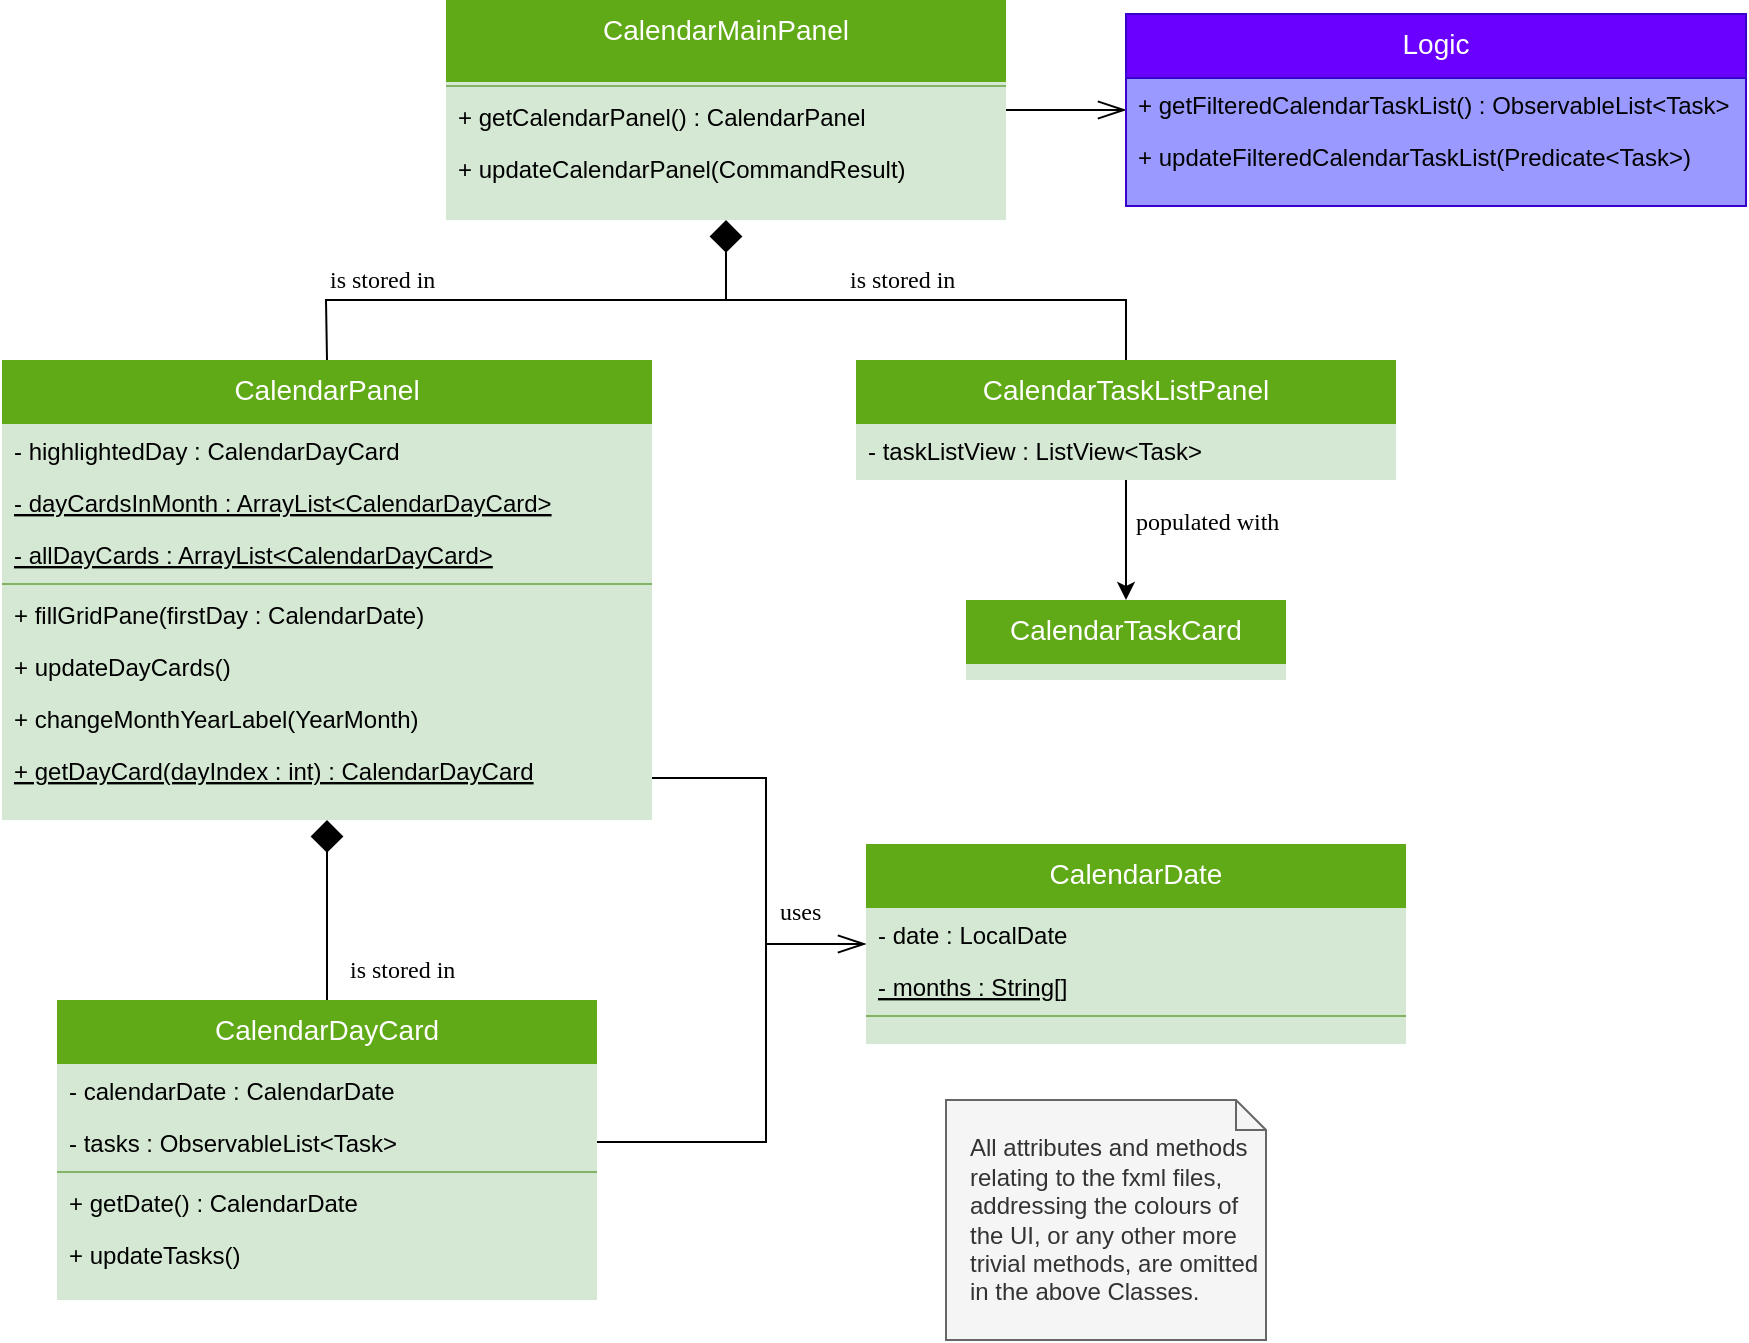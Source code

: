 <mxfile version="12.9.9" type="device"><diagram id="C5RBs43oDa-KdzZeNtuy" name="Page-1"><mxGraphModel dx="1184" dy="748" grid="1" gridSize="10" guides="1" tooltips="1" connect="1" arrows="1" fold="1" page="1" pageScale="1" pageWidth="827" pageHeight="1169" math="0" shadow="0"><root><mxCell id="WIyWlLk6GJQsqaUBKTNV-0"/><mxCell id="WIyWlLk6GJQsqaUBKTNV-1" parent="WIyWlLk6GJQsqaUBKTNV-0"/><mxCell id="X7Y5v6uyfDLDOSgQq14c-76" style="edgeStyle=orthogonalEdgeStyle;rounded=0;orthogonalLoop=1;jettySize=auto;html=1;exitX=1;exitY=0.5;exitDx=0;exitDy=0;entryX=0;entryY=0.5;entryDx=0;entryDy=0;startArrow=none;startFill=0;endArrow=openThin;endFill=0;endSize=12;strokeColor=#000000;strokeWidth=1;fontSize=12;" parent="WIyWlLk6GJQsqaUBKTNV-1" source="X7Y5v6uyfDLDOSgQq14c-15" target="X7Y5v6uyfDLDOSgQq14c-74" edge="1"><mxGeometry relative="1" as="geometry"><Array as="points"><mxPoint x="640" y="155"/></Array></mxGeometry></mxCell><mxCell id="X7Y5v6uyfDLDOSgQq14c-15" value="CalendarMainPanel" style="swimlane;fontStyle=0;align=center;verticalAlign=top;childLayout=stackLayout;horizontal=1;startSize=41;horizontalStack=0;resizeParent=1;resizeLast=0;collapsible=1;marginBottom=0;rounded=0;shadow=0;strokeWidth=1;fillColor=#60a917;strokeColor=none;fontColor=#ffffff;swimlaneFillColor=#D5E8D4;fontSize=14;" parent="WIyWlLk6GJQsqaUBKTNV-1" vertex="1"><mxGeometry x="300" y="100" width="280" height="110" as="geometry"><mxRectangle x="130" y="380" width="160" height="26" as="alternateBounds"/></mxGeometry></mxCell><mxCell id="X7Y5v6uyfDLDOSgQq14c-20" value="" style="line;html=1;strokeWidth=1;align=left;verticalAlign=middle;spacingTop=-1;spacingLeft=3;spacingRight=3;rotatable=0;labelPosition=right;points=[];portConstraint=eastwest;fillColor=#d5e8d4;strokeColor=#82b366;shadow=0;gradientColor=none;" parent="X7Y5v6uyfDLDOSgQq14c-15" vertex="1"><mxGeometry y="41" width="280" height="4" as="geometry"/></mxCell><mxCell id="X7Y5v6uyfDLDOSgQq14c-42" value="+ getCalendarPanel() : CalendarPanel" style="text;strokeColor=none;fillColor=none;align=left;verticalAlign=top;spacingLeft=4;spacingRight=4;overflow=hidden;rotatable=0;points=[[0,0.5],[1,0.5]];portConstraint=eastwest;fontSize=12;" parent="X7Y5v6uyfDLDOSgQq14c-15" vertex="1"><mxGeometry y="45" width="280" height="26" as="geometry"/></mxCell><mxCell id="X7Y5v6uyfDLDOSgQq14c-43" value="+ updateCalendarPanel(CommandResult)" style="text;strokeColor=none;fillColor=none;align=left;verticalAlign=top;spacingLeft=4;spacingRight=4;overflow=hidden;rotatable=0;points=[[0,0.5],[1,0.5]];portConstraint=eastwest;fontSize=12;" parent="X7Y5v6uyfDLDOSgQq14c-15" vertex="1"><mxGeometry y="71" width="280" height="26" as="geometry"/></mxCell><mxCell id="OrdrLDbsiygVmOlIKMc1-78" value="&lt;div&gt;All attributes and methods relating to the fxml files, addressing the colours of the UI, or any other more trivial methods, are omitted in the above Classes.&lt;/div&gt;" style="shape=note;size=15;align=left;spacingLeft=10;html=1;whiteSpace=wrap;fillColor=#f5f5f5;strokeColor=#666666;fontColor=#333333;" parent="WIyWlLk6GJQsqaUBKTNV-1" vertex="1"><mxGeometry x="550" y="650" width="160" height="120" as="geometry"/></mxCell><mxCell id="lMQ-eq7lrg-k9CZ6m_1R-22" style="edgeStyle=orthogonalEdgeStyle;rounded=0;orthogonalLoop=1;jettySize=auto;html=1;exitX=0.5;exitY=1;exitDx=0;exitDy=0;entryX=0.5;entryY=0;entryDx=0;entryDy=0;" edge="1" parent="WIyWlLk6GJQsqaUBKTNV-1" source="X7Y5v6uyfDLDOSgQq14c-21" target="lMQ-eq7lrg-k9CZ6m_1R-13"><mxGeometry relative="1" as="geometry"/></mxCell><mxCell id="X7Y5v6uyfDLDOSgQq14c-21" value="CalendarTaskListPanel" style="swimlane;fontStyle=0;align=center;verticalAlign=top;childLayout=stackLayout;horizontal=1;startSize=32;horizontalStack=0;resizeParent=1;resizeLast=0;collapsible=1;marginBottom=0;rounded=0;shadow=0;strokeWidth=1;fillColor=#60a917;strokeColor=none;fontColor=#ffffff;swimlaneFillColor=#D5E8D4;fontSize=14;" parent="WIyWlLk6GJQsqaUBKTNV-1" vertex="1"><mxGeometry x="505" y="280" width="270" height="60" as="geometry"><mxRectangle x="505" y="280" width="160" height="26" as="alternateBounds"/></mxGeometry></mxCell><mxCell id="X7Y5v6uyfDLDOSgQq14c-22" value="- taskListView : ListView&lt;Task&gt;" style="text;align=left;verticalAlign=top;spacingLeft=4;spacingRight=4;overflow=hidden;rotatable=0;points=[[0,0.5],[1,0.5]];portConstraint=eastwest;rounded=0;shadow=0;html=0;fillColor=#d5e8d4;strokeColor=none;" parent="X7Y5v6uyfDLDOSgQq14c-21" vertex="1"><mxGeometry y="32" width="270" height="26" as="geometry"/></mxCell><mxCell id="X7Y5v6uyfDLDOSgQq14c-39" value="" style="endArrow=none;html=1;endSize=12;startArrow=diamond;startSize=14;startFill=1;edgeStyle=orthogonalEdgeStyle;align=left;verticalAlign=bottom;fontSize=14;rounded=0;entryX=0.5;entryY=0;entryDx=0;entryDy=0;endFill=0;" parent="WIyWlLk6GJQsqaUBKTNV-1" target="X7Y5v6uyfDLDOSgQq14c-21" edge="1"><mxGeometry x="-0.924" relative="1" as="geometry"><mxPoint x="440" y="210" as="sourcePoint"/><mxPoint x="580" y="230" as="targetPoint"/><Array as="points"><mxPoint x="440" y="250"/><mxPoint x="640" y="250"/></Array><mxPoint as="offset"/></mxGeometry></mxCell><mxCell id="X7Y5v6uyfDLDOSgQq14c-40" value="" style="endArrow=none;html=1;strokeWidth=1;fontSize=14;endFill=0;endSize=12;entryX=0.5;entryY=0;entryDx=0;entryDy=0;rounded=0;" parent="WIyWlLk6GJQsqaUBKTNV-1" target="X7Y5v6uyfDLDOSgQq14c-27" edge="1"><mxGeometry width="50" height="50" relative="1" as="geometry"><mxPoint x="440" y="250" as="sourcePoint"/><mxPoint x="241" y="275" as="targetPoint"/><Array as="points"><mxPoint x="240" y="250"/></Array></mxGeometry></mxCell><mxCell id="X7Y5v6uyfDLDOSgQq14c-41" value="" style="endArrow=none;html=1;endSize=12;startArrow=diamond;startSize=14;startFill=1;edgeStyle=orthogonalEdgeStyle;align=left;verticalAlign=bottom;fontSize=14;rounded=0;entryX=0.5;entryY=0;entryDx=0;entryDy=0;endFill=0;exitX=0.5;exitY=1;exitDx=0;exitDy=0;" parent="WIyWlLk6GJQsqaUBKTNV-1" source="X7Y5v6uyfDLDOSgQq14c-27" target="zkfFHV4jXpPFQw0GAbJ--6" edge="1"><mxGeometry x="-0.924" relative="1" as="geometry"><mxPoint x="241" y="680" as="sourcePoint"/><mxPoint x="435" y="520" as="targetPoint"/><Array as="points"><mxPoint x="241" y="640"/><mxPoint x="241" y="640"/></Array><mxPoint as="offset"/></mxGeometry></mxCell><mxCell id="X7Y5v6uyfDLDOSgQq14c-27" value="CalendarPanel" style="swimlane;fontStyle=0;align=center;verticalAlign=top;childLayout=stackLayout;horizontal=1;startSize=32;horizontalStack=0;resizeParent=1;resizeLast=0;collapsible=1;marginBottom=0;rounded=0;shadow=0;strokeWidth=1;fillColor=#60a917;strokeColor=none;fontColor=#ffffff;swimlaneFillColor=#D5E8D4;fontSize=14;" parent="WIyWlLk6GJQsqaUBKTNV-1" vertex="1"><mxGeometry x="78" y="280" width="325" height="230" as="geometry"><mxRectangle x="130" y="380" width="160" height="26" as="alternateBounds"/></mxGeometry></mxCell><mxCell id="X7Y5v6uyfDLDOSgQq14c-28" value="- highlightedDay : CalendarDayCard" style="text;align=left;verticalAlign=top;spacingLeft=4;spacingRight=4;overflow=hidden;rotatable=0;points=[[0,0.5],[1,0.5]];portConstraint=eastwest;rounded=0;shadow=0;html=0;fillColor=#d5e8d4;strokeColor=none;" parent="X7Y5v6uyfDLDOSgQq14c-27" vertex="1"><mxGeometry y="32" width="325" height="26" as="geometry"/></mxCell><mxCell id="X7Y5v6uyfDLDOSgQq14c-52" value="- dayCardsInMonth : ArrayList&lt;CalendarDayCard&gt;" style="text;strokeColor=none;fillColor=none;align=left;verticalAlign=top;spacingLeft=4;spacingRight=4;overflow=hidden;rotatable=0;points=[[0,0.5],[1,0.5]];portConstraint=eastwest;fontSize=12;fontStyle=4" parent="X7Y5v6uyfDLDOSgQq14c-27" vertex="1"><mxGeometry y="58" width="325" height="26" as="geometry"/></mxCell><mxCell id="X7Y5v6uyfDLDOSgQq14c-53" value="- allDayCards : ArrayList&lt;CalendarDayCard&gt;" style="text;strokeColor=none;fillColor=none;align=left;verticalAlign=top;spacingLeft=4;spacingRight=4;overflow=hidden;rotatable=0;points=[[0,0.5],[1,0.5]];portConstraint=eastwest;fontSize=12;fontStyle=4" parent="X7Y5v6uyfDLDOSgQq14c-27" vertex="1"><mxGeometry y="84" width="325" height="26" as="geometry"/></mxCell><mxCell id="X7Y5v6uyfDLDOSgQq14c-32" value="" style="line;html=1;strokeWidth=1;align=left;verticalAlign=middle;spacingTop=-1;spacingLeft=3;spacingRight=3;rotatable=0;labelPosition=right;points=[];portConstraint=eastwest;fillColor=#d5e8d4;strokeColor=#82b366;shadow=0;gradientColor=none;" parent="X7Y5v6uyfDLDOSgQq14c-27" vertex="1"><mxGeometry y="110" width="325" height="4" as="geometry"/></mxCell><mxCell id="X7Y5v6uyfDLDOSgQq14c-44" value="+ fillGridPane(firstDay : CalendarDate)" style="text;strokeColor=none;fillColor=none;align=left;verticalAlign=top;spacingLeft=4;spacingRight=4;overflow=hidden;rotatable=0;points=[[0,0.5],[1,0.5]];portConstraint=eastwest;fontSize=12;" parent="X7Y5v6uyfDLDOSgQq14c-27" vertex="1"><mxGeometry y="114" width="325" height="26" as="geometry"/></mxCell><mxCell id="X7Y5v6uyfDLDOSgQq14c-45" value="+ updateDayCards()" style="text;strokeColor=none;fillColor=none;align=left;verticalAlign=top;spacingLeft=4;spacingRight=4;overflow=hidden;rotatable=0;points=[[0,0.5],[1,0.5]];portConstraint=eastwest;fontSize=12;" parent="X7Y5v6uyfDLDOSgQq14c-27" vertex="1"><mxGeometry y="140" width="325" height="26" as="geometry"/></mxCell><mxCell id="X7Y5v6uyfDLDOSgQq14c-46" value="+ changeMonthYearLabel(YearMonth)" style="text;strokeColor=none;fillColor=none;align=left;verticalAlign=top;spacingLeft=4;spacingRight=4;overflow=hidden;rotatable=0;points=[[0,0.5],[1,0.5]];portConstraint=eastwest;fontSize=12;" parent="X7Y5v6uyfDLDOSgQq14c-27" vertex="1"><mxGeometry y="166" width="325" height="26" as="geometry"/></mxCell><mxCell id="X7Y5v6uyfDLDOSgQq14c-48" value="+ getDayCard(dayIndex : int) : CalendarDayCard" style="text;strokeColor=none;fillColor=none;align=left;verticalAlign=top;spacingLeft=4;spacingRight=4;overflow=hidden;rotatable=0;points=[[0,0.5],[1,0.5]];portConstraint=eastwest;fontSize=12;fontStyle=4" parent="X7Y5v6uyfDLDOSgQq14c-27" vertex="1"><mxGeometry y="192" width="325" height="26" as="geometry"/></mxCell><mxCell id="zkfFHV4jXpPFQw0GAbJ--6" value="CalendarDayCard" style="swimlane;fontStyle=0;align=center;verticalAlign=top;childLayout=stackLayout;horizontal=1;startSize=32;horizontalStack=0;resizeParent=1;resizeLast=0;collapsible=1;marginBottom=0;rounded=0;shadow=0;strokeWidth=1;fillColor=#60a917;strokeColor=none;fontColor=#ffffff;swimlaneFillColor=#D5E8D4;fontSize=14;" parent="WIyWlLk6GJQsqaUBKTNV-1" vertex="1"><mxGeometry x="105.5" y="600" width="270" height="150" as="geometry"><mxRectangle x="130" y="380" width="160" height="26" as="alternateBounds"/></mxGeometry></mxCell><mxCell id="zkfFHV4jXpPFQw0GAbJ--8" value="- calendarDate : CalendarDate" style="text;align=left;verticalAlign=top;spacingLeft=4;spacingRight=4;overflow=hidden;rotatable=0;points=[[0,0.5],[1,0.5]];portConstraint=eastwest;rounded=0;shadow=0;html=0;fillColor=#d5e8d4;strokeColor=none;" parent="zkfFHV4jXpPFQw0GAbJ--6" vertex="1"><mxGeometry y="32" width="270" height="26" as="geometry"/></mxCell><mxCell id="zkfFHV4jXpPFQw0GAbJ--7" value="- tasks : ObservableList&lt;Task&gt;" style="text;align=left;verticalAlign=top;spacingLeft=4;spacingRight=4;overflow=hidden;rotatable=0;points=[[0,0.5],[1,0.5]];portConstraint=eastwest;fillColor=#d5e8d4;strokeColor=none;" parent="zkfFHV4jXpPFQw0GAbJ--6" vertex="1"><mxGeometry y="58" width="270" height="26" as="geometry"/></mxCell><mxCell id="zkfFHV4jXpPFQw0GAbJ--9" value="" style="line;html=1;strokeWidth=1;align=left;verticalAlign=middle;spacingTop=-1;spacingLeft=3;spacingRight=3;rotatable=0;labelPosition=right;points=[];portConstraint=eastwest;fillColor=#d5e8d4;strokeColor=#82b366;shadow=0;gradientColor=none;" parent="zkfFHV4jXpPFQw0GAbJ--6" vertex="1"><mxGeometry y="84" width="270" height="4" as="geometry"/></mxCell><mxCell id="X7Y5v6uyfDLDOSgQq14c-54" value="+ getDate() : CalendarDate" style="text;strokeColor=none;fillColor=none;align=left;verticalAlign=top;spacingLeft=4;spacingRight=4;overflow=hidden;rotatable=0;points=[[0,0.5],[1,0.5]];portConstraint=eastwest;fontSize=12;" parent="zkfFHV4jXpPFQw0GAbJ--6" vertex="1"><mxGeometry y="88" width="270" height="26" as="geometry"/></mxCell><mxCell id="X7Y5v6uyfDLDOSgQq14c-55" value="+ updateTasks()" style="text;strokeColor=none;fillColor=none;align=left;verticalAlign=top;spacingLeft=4;spacingRight=4;overflow=hidden;rotatable=0;points=[[0,0.5],[1,0.5]];portConstraint=eastwest;fontSize=12;" parent="zkfFHV4jXpPFQw0GAbJ--6" vertex="1"><mxGeometry y="114" width="270" height="26" as="geometry"/></mxCell><mxCell id="X7Y5v6uyfDLDOSgQq14c-69" style="edgeStyle=orthogonalEdgeStyle;rounded=0;orthogonalLoop=1;jettySize=auto;html=1;exitX=1;exitY=0.5;exitDx=0;exitDy=0;entryX=0;entryY=0.5;entryDx=0;entryDy=0;startArrow=none;startFill=0;endArrow=openThin;endFill=0;endSize=12;strokeWidth=1;fontSize=12;" parent="WIyWlLk6GJQsqaUBKTNV-1" target="X7Y5v6uyfDLDOSgQq14c-33" edge="1"><mxGeometry relative="1" as="geometry"><mxPoint x="505.0" y="645" as="targetPoint"/><Array as="points"><mxPoint x="460" y="489"/><mxPoint x="460" y="572"/></Array><mxPoint x="403" y="489" as="sourcePoint"/></mxGeometry></mxCell><mxCell id="X7Y5v6uyfDLDOSgQq14c-70" value="" style="endArrow=none;html=1;strokeWidth=1;fontSize=12;exitX=1;exitY=0.5;exitDx=0;exitDy=0;strokeColor=#000000;rounded=0;" parent="WIyWlLk6GJQsqaUBKTNV-1" source="zkfFHV4jXpPFQw0GAbJ--7" edge="1"><mxGeometry width="50" height="50" relative="1" as="geometry"><mxPoint x="400" y="680" as="sourcePoint"/><mxPoint x="460" y="490" as="targetPoint"/><Array as="points"><mxPoint x="460" y="671"/><mxPoint x="460" y="650"/></Array></mxGeometry></mxCell><mxCell id="X7Y5v6uyfDLDOSgQq14c-33" value="CalendarDate" style="swimlane;fontStyle=0;align=center;verticalAlign=top;childLayout=stackLayout;horizontal=1;startSize=32;horizontalStack=0;resizeParent=1;resizeLast=0;collapsible=1;marginBottom=0;rounded=0;shadow=0;strokeWidth=1;fillColor=#60a917;strokeColor=none;fontColor=#ffffff;swimlaneFillColor=#D5E8D4;fontSize=14;" parent="WIyWlLk6GJQsqaUBKTNV-1" vertex="1"><mxGeometry x="510" y="522" width="270" height="100" as="geometry"><mxRectangle x="130" y="380" width="160" height="26" as="alternateBounds"/></mxGeometry></mxCell><mxCell id="X7Y5v6uyfDLDOSgQq14c-34" value="- date : LocalDate" style="text;align=left;verticalAlign=top;spacingLeft=4;spacingRight=4;overflow=hidden;rotatable=0;points=[[0,0.5],[1,0.5]];portConstraint=eastwest;rounded=0;shadow=0;html=0;fillColor=#d5e8d4;strokeColor=none;" parent="X7Y5v6uyfDLDOSgQq14c-33" vertex="1"><mxGeometry y="32" width="270" height="26" as="geometry"/></mxCell><mxCell id="X7Y5v6uyfDLDOSgQq14c-35" value="- months : String[]" style="text;align=left;verticalAlign=top;spacingLeft=4;spacingRight=4;overflow=hidden;rotatable=0;points=[[0,0.5],[1,0.5]];portConstraint=eastwest;fillColor=#d5e8d4;strokeColor=none;fontStyle=4" parent="X7Y5v6uyfDLDOSgQq14c-33" vertex="1"><mxGeometry y="58" width="270" height="26" as="geometry"/></mxCell><mxCell id="X7Y5v6uyfDLDOSgQq14c-38" value="" style="line;html=1;strokeWidth=1;align=left;verticalAlign=middle;spacingTop=-1;spacingLeft=3;spacingRight=3;rotatable=0;labelPosition=right;points=[];portConstraint=eastwest;fillColor=#d5e8d4;strokeColor=#82b366;shadow=0;gradientColor=none;" parent="X7Y5v6uyfDLDOSgQq14c-33" vertex="1"><mxGeometry y="84" width="270" height="4" as="geometry"/></mxCell><mxCell id="X7Y5v6uyfDLDOSgQq14c-74" value="Logic" style="swimlane;fontStyle=0;align=center;verticalAlign=top;childLayout=stackLayout;horizontal=1;startSize=32;horizontalStack=0;resizeParent=1;resizeLast=0;collapsible=1;marginBottom=0;rounded=0;shadow=0;strokeWidth=1;fillColor=#6a00ff;strokeColor=#3700CC;fontColor=#ffffff;swimlaneFillColor=#9999FF;fontSize=14;" parent="WIyWlLk6GJQsqaUBKTNV-1" vertex="1"><mxGeometry x="640" y="107" width="310" height="96" as="geometry"><mxRectangle x="505" y="280" width="160" height="26" as="alternateBounds"/></mxGeometry></mxCell><mxCell id="fIgqEuUKHKl0KGqXv7sY-2" value="+ getFilteredCalendarTaskList() : ObservableList&lt;Task&gt;" style="text;strokeColor=none;fillColor=none;align=left;verticalAlign=top;spacingLeft=4;spacingRight=4;overflow=hidden;rotatable=0;points=[[0,0.5],[1,0.5]];portConstraint=eastwest;" parent="X7Y5v6uyfDLDOSgQq14c-74" vertex="1"><mxGeometry y="32" width="310" height="26" as="geometry"/></mxCell><mxCell id="fIgqEuUKHKl0KGqXv7sY-4" value="+ updateFilteredCalendarTaskList(Predicate&lt;Task&gt;)" style="text;strokeColor=none;fillColor=none;align=left;verticalAlign=top;spacingLeft=4;spacingRight=4;overflow=hidden;rotatable=0;points=[[0,0.5],[1,0.5]];portConstraint=eastwest;" parent="X7Y5v6uyfDLDOSgQq14c-74" vertex="1"><mxGeometry y="58" width="310" height="26" as="geometry"/></mxCell><mxCell id="lMQ-eq7lrg-k9CZ6m_1R-1" value="" style="group" vertex="1" connectable="0" parent="WIyWlLk6GJQsqaUBKTNV-1"><mxGeometry x="240.0" y="230" width="77.226" height="20" as="geometry"/></mxCell><mxCell id="lMQ-eq7lrg-k9CZ6m_1R-2" value="" style="shape=image;html=1;verticalAlign=top;verticalLabelPosition=bottom;labelBackgroundColor=#ffffff;imageAspect=0;aspect=fixed;image=https://cdn4.iconfinder.com/data/icons/ionicons/512/icon-arrow-right-b-128.png;rounded=1;shadow=0;rotation=-90;" vertex="1" parent="lMQ-eq7lrg-k9CZ6m_1R-1"><mxGeometry x="60.004" y="1.39" width="17.222" height="17.222" as="geometry"/></mxCell><mxCell id="lMQ-eq7lrg-k9CZ6m_1R-3" value="&lt;div align=&quot;left&quot;&gt;&lt;p&gt;&lt;font face=&quot;Times New Roman&quot;&gt;is stored in&lt;/font&gt;&lt;/p&gt;&lt;/div&gt;" style="text;html=1;align=left;verticalAlign=middle;whiteSpace=wrap;rounded=0;shadow=0;" vertex="1" parent="lMQ-eq7lrg-k9CZ6m_1R-1"><mxGeometry width="60" height="20" as="geometry"/></mxCell><mxCell id="lMQ-eq7lrg-k9CZ6m_1R-4" value="" style="group" vertex="1" connectable="0" parent="WIyWlLk6GJQsqaUBKTNV-1"><mxGeometry x="500.0" y="230" width="77.226" height="20" as="geometry"/></mxCell><mxCell id="lMQ-eq7lrg-k9CZ6m_1R-5" value="" style="shape=image;html=1;verticalAlign=top;verticalLabelPosition=bottom;labelBackgroundColor=#ffffff;imageAspect=0;aspect=fixed;image=https://cdn4.iconfinder.com/data/icons/ionicons/512/icon-arrow-right-b-128.png;rounded=1;shadow=0;rotation=-90;" vertex="1" parent="lMQ-eq7lrg-k9CZ6m_1R-4"><mxGeometry x="60.004" y="1.39" width="17.222" height="17.222" as="geometry"/></mxCell><mxCell id="lMQ-eq7lrg-k9CZ6m_1R-6" value="&lt;div align=&quot;left&quot;&gt;&lt;p&gt;&lt;font face=&quot;Times New Roman&quot;&gt;is stored in&lt;/font&gt;&lt;/p&gt;&lt;/div&gt;" style="text;html=1;align=left;verticalAlign=middle;whiteSpace=wrap;rounded=0;shadow=0;" vertex="1" parent="lMQ-eq7lrg-k9CZ6m_1R-4"><mxGeometry width="60" height="20" as="geometry"/></mxCell><mxCell id="lMQ-eq7lrg-k9CZ6m_1R-7" value="" style="group" vertex="1" connectable="0" parent="WIyWlLk6GJQsqaUBKTNV-1"><mxGeometry x="250.0" y="575" width="77.226" height="20" as="geometry"/></mxCell><mxCell id="lMQ-eq7lrg-k9CZ6m_1R-8" value="" style="shape=image;html=1;verticalAlign=top;verticalLabelPosition=bottom;labelBackgroundColor=#ffffff;imageAspect=0;aspect=fixed;image=https://cdn4.iconfinder.com/data/icons/ionicons/512/icon-arrow-right-b-128.png;rounded=1;shadow=0;rotation=-90;" vertex="1" parent="lMQ-eq7lrg-k9CZ6m_1R-7"><mxGeometry x="60.004" y="1.39" width="17.222" height="17.222" as="geometry"/></mxCell><mxCell id="lMQ-eq7lrg-k9CZ6m_1R-9" value="&lt;div align=&quot;left&quot;&gt;&lt;p&gt;&lt;font face=&quot;Times New Roman&quot;&gt;is stored in&lt;/font&gt;&lt;/p&gt;&lt;/div&gt;" style="text;html=1;align=left;verticalAlign=middle;whiteSpace=wrap;rounded=0;shadow=0;" vertex="1" parent="lMQ-eq7lrg-k9CZ6m_1R-7"><mxGeometry width="60" height="20" as="geometry"/></mxCell><mxCell id="lMQ-eq7lrg-k9CZ6m_1R-19" value="" style="group" vertex="1" connectable="0" parent="WIyWlLk6GJQsqaUBKTNV-1"><mxGeometry x="465.0" y="546" width="77.226" height="20.01" as="geometry"/></mxCell><mxCell id="lMQ-eq7lrg-k9CZ6m_1R-10" value="" style="group" vertex="1" connectable="0" parent="lMQ-eq7lrg-k9CZ6m_1R-19"><mxGeometry width="77.226" height="20.01" as="geometry"/></mxCell><mxCell id="lMQ-eq7lrg-k9CZ6m_1R-11" value="" style="shape=image;html=1;verticalAlign=top;verticalLabelPosition=bottom;labelBackgroundColor=#ffffff;imageAspect=0;aspect=fixed;image=https://cdn4.iconfinder.com/data/icons/ionicons/512/icon-arrow-right-b-128.png;rounded=1;shadow=0;rotation=0;" vertex="1" parent="lMQ-eq7lrg-k9CZ6m_1R-10"><mxGeometry x="20" y="2.78" width="17.23" height="17.23" as="geometry"/></mxCell><mxCell id="lMQ-eq7lrg-k9CZ6m_1R-12" value="&lt;div align=&quot;left&quot;&gt;&lt;p&gt;&lt;font face=&quot;Times New Roman&quot;&gt;uses&lt;/font&gt;&lt;/p&gt;&lt;/div&gt;" style="text;html=1;align=left;verticalAlign=middle;whiteSpace=wrap;rounded=0;shadow=0;" vertex="1" parent="lMQ-eq7lrg-k9CZ6m_1R-10"><mxGeometry width="20" height="20" as="geometry"/></mxCell><mxCell id="lMQ-eq7lrg-k9CZ6m_1R-13" value="CalendarTaskCard" style="swimlane;fontStyle=0;align=center;verticalAlign=top;childLayout=stackLayout;horizontal=1;startSize=32;horizontalStack=0;resizeParent=1;resizeLast=0;collapsible=1;marginBottom=0;rounded=0;shadow=0;strokeWidth=1;fillColor=#60a917;strokeColor=none;fontColor=#ffffff;swimlaneFillColor=#D5E8D4;fontSize=14;" vertex="1" parent="WIyWlLk6GJQsqaUBKTNV-1"><mxGeometry x="560" y="400" width="160" height="40" as="geometry"><mxRectangle x="505" y="280" width="160" height="26" as="alternateBounds"/></mxGeometry></mxCell><mxCell id="lMQ-eq7lrg-k9CZ6m_1R-24" value="" style="group" vertex="1" connectable="0" parent="WIyWlLk6GJQsqaUBKTNV-1"><mxGeometry x="643" y="350" width="80" height="21.39" as="geometry"/></mxCell><mxCell id="lMQ-eq7lrg-k9CZ6m_1R-26" value="&lt;div align=&quot;left&quot;&gt;&lt;p&gt;&lt;font face=&quot;Times New Roman&quot;&gt;populated with&lt;/font&gt;&lt;/p&gt;&lt;/div&gt;" style="text;html=1;align=left;verticalAlign=middle;whiteSpace=wrap;rounded=0;shadow=0;" vertex="1" parent="lMQ-eq7lrg-k9CZ6m_1R-24"><mxGeometry y="1.39" width="80" height="20" as="geometry"/></mxCell><mxCell id="lMQ-eq7lrg-k9CZ6m_1R-25" value="" style="shape=image;html=1;verticalAlign=top;verticalLabelPosition=bottom;labelBackgroundColor=#ffffff;imageAspect=0;aspect=fixed;image=https://cdn4.iconfinder.com/data/icons/ionicons/512/icon-arrow-right-b-128.png;rounded=1;shadow=0;rotation=90;" vertex="1" parent="WIyWlLk6GJQsqaUBKTNV-1"><mxGeometry x="716.004" y="354.17" width="17.222" height="17.222" as="geometry"/></mxCell></root></mxGraphModel></diagram></mxfile>
